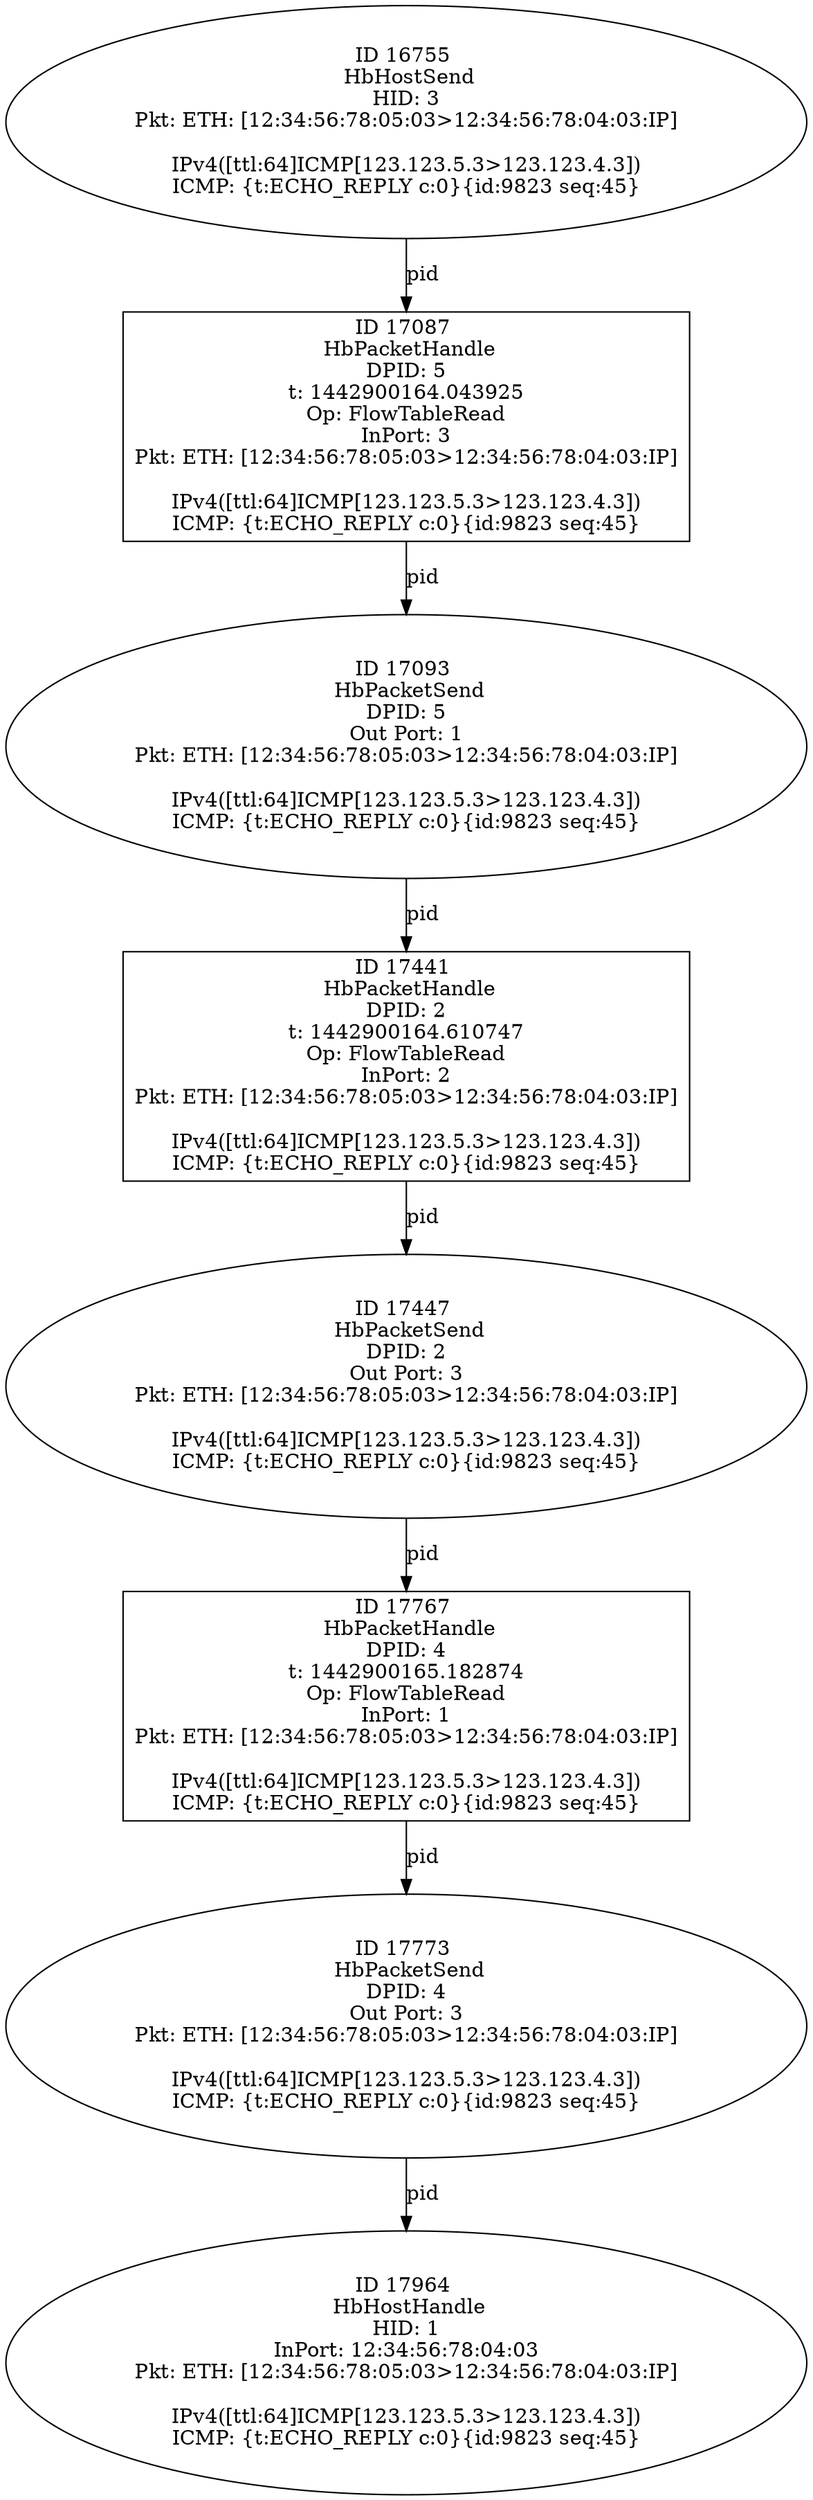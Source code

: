strict digraph G {
17441 [shape=box, event=<hb_events.HbPacketHandle object at 0x10b7930d0>, label="ID 17441 
 HbPacketHandle
DPID: 2
t: 1442900164.610747
Op: FlowTableRead
InPort: 2
Pkt: ETH: [12:34:56:78:05:03>12:34:56:78:04:03:IP]

IPv4([ttl:64]ICMP[123.123.5.3>123.123.4.3])
ICMP: {t:ECHO_REPLY c:0}{id:9823 seq:45}"];
17093 [shape=oval, event=<hb_events.HbPacketSend object at 0x10b5e8410>, label="ID 17093 
 HbPacketSend
DPID: 5
Out Port: 1
Pkt: ETH: [12:34:56:78:05:03>12:34:56:78:04:03:IP]

IPv4([ttl:64]ICMP[123.123.5.3>123.123.4.3])
ICMP: {t:ECHO_REPLY c:0}{id:9823 seq:45}"];
17767 [shape=box, event=<hb_events.HbPacketHandle object at 0x10b8d4650>, label="ID 17767 
 HbPacketHandle
DPID: 4
t: 1442900165.182874
Op: FlowTableRead
InPort: 1
Pkt: ETH: [12:34:56:78:05:03>12:34:56:78:04:03:IP]

IPv4([ttl:64]ICMP[123.123.5.3>123.123.4.3])
ICMP: {t:ECHO_REPLY c:0}{id:9823 seq:45}"];
17447 [shape=oval, event=<hb_events.HbPacketSend object at 0x10b7735d0>, label="ID 17447 
 HbPacketSend
DPID: 2
Out Port: 3
Pkt: ETH: [12:34:56:78:05:03>12:34:56:78:04:03:IP]

IPv4([ttl:64]ICMP[123.123.5.3>123.123.4.3])
ICMP: {t:ECHO_REPLY c:0}{id:9823 seq:45}"];
17964 [shape=oval, event=<hb_events.HbHostHandle object at 0x10b960e50>, label="ID 17964 
 HbHostHandle
HID: 1
InPort: 12:34:56:78:04:03
Pkt: ETH: [12:34:56:78:05:03>12:34:56:78:04:03:IP]

IPv4([ttl:64]ICMP[123.123.5.3>123.123.4.3])
ICMP: {t:ECHO_REPLY c:0}{id:9823 seq:45}"];
17773 [shape=oval, event=<hb_events.HbPacketSend object at 0x10b8d4950>, label="ID 17773 
 HbPacketSend
DPID: 4
Out Port: 3
Pkt: ETH: [12:34:56:78:05:03>12:34:56:78:04:03:IP]

IPv4([ttl:64]ICMP[123.123.5.3>123.123.4.3])
ICMP: {t:ECHO_REPLY c:0}{id:9823 seq:45}"];
16755 [shape=oval, event=<hb_events.HbHostSend object at 0x10b501250>, label="ID 16755 
 HbHostSend
HID: 3
Pkt: ETH: [12:34:56:78:05:03>12:34:56:78:04:03:IP]

IPv4([ttl:64]ICMP[123.123.5.3>123.123.4.3])
ICMP: {t:ECHO_REPLY c:0}{id:9823 seq:45}"];
17087 [shape=box, event=<hb_events.HbPacketHandle object at 0x10b5e8290>, label="ID 17087 
 HbPacketHandle
DPID: 5
t: 1442900164.043925
Op: FlowTableRead
InPort: 3
Pkt: ETH: [12:34:56:78:05:03>12:34:56:78:04:03:IP]

IPv4([ttl:64]ICMP[123.123.5.3>123.123.4.3])
ICMP: {t:ECHO_REPLY c:0}{id:9823 seq:45}"];
17441 -> 17447  [rel=pid, label=pid];
17093 -> 17441  [rel=pid, label=pid];
17447 -> 17767  [rel=pid, label=pid];
17767 -> 17773  [rel=pid, label=pid];
17773 -> 17964  [rel=pid, label=pid];
16755 -> 17087  [rel=pid, label=pid];
17087 -> 17093  [rel=pid, label=pid];
}
